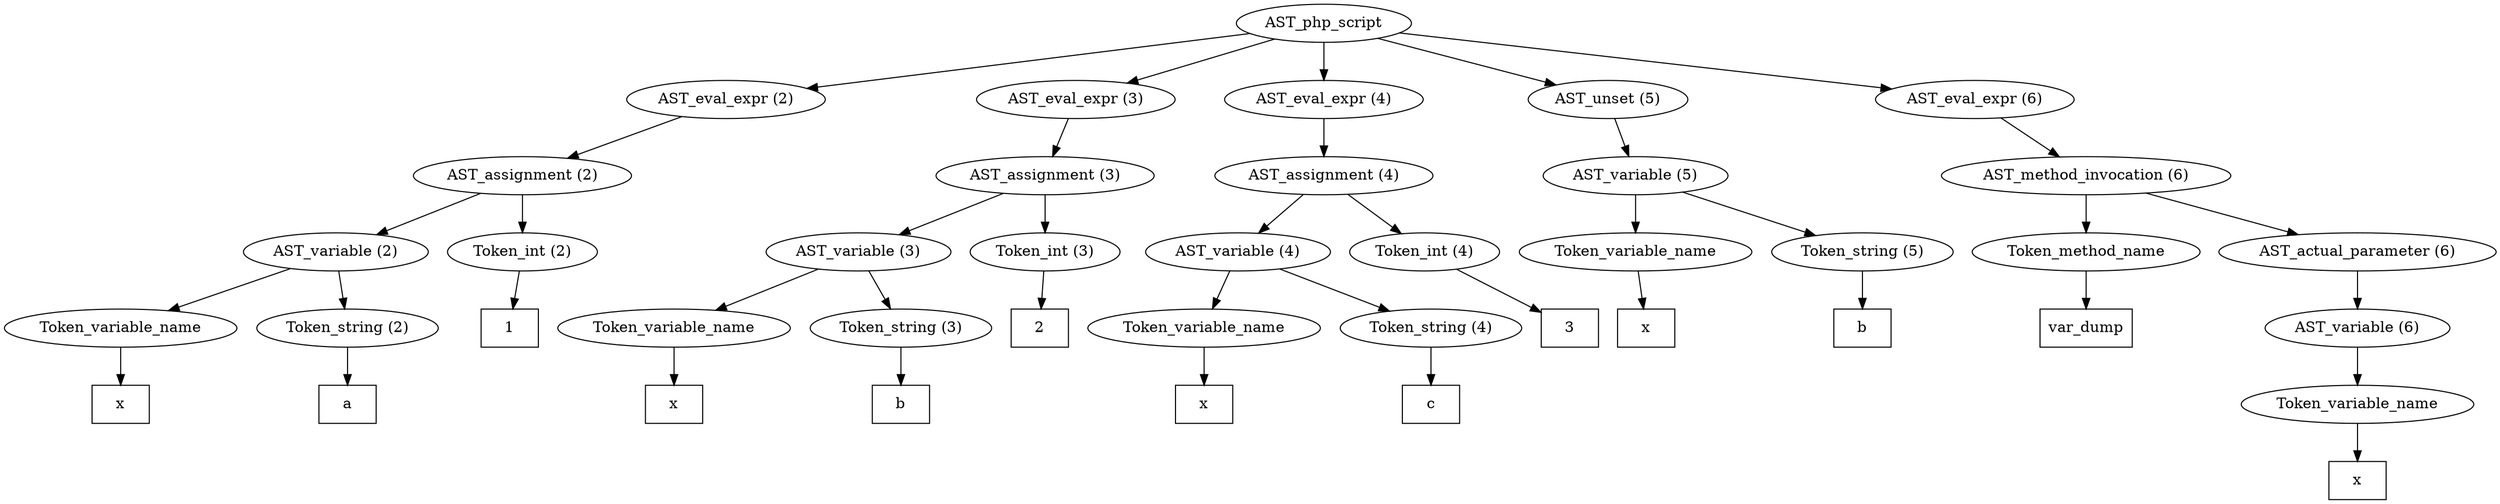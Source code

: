 /*
 * AST in dot format generated by phc -- the PHP compiler
 */

digraph AST {
node_0 [label="AST_php_script"];
node_1 [label="AST_eval_expr (2)"];
node_2 [label="AST_assignment (2)"];
node_3 [label="AST_variable (2)"];
node_4 [label="Token_variable_name"];
node_5 [label="x", shape=box]
node_4 -> node_5;
node_6 [label="Token_string (2)"];
node_7 [label="a", shape=box]
node_6 -> node_7;
node_3 -> node_6;
node_3 -> node_4;
node_8 [label="Token_int (2)"];
node_9 [label="1", shape=box]
node_8 -> node_9;
node_2 -> node_8;
node_2 -> node_3;
node_1 -> node_2;
node_10 [label="AST_eval_expr (3)"];
node_11 [label="AST_assignment (3)"];
node_12 [label="AST_variable (3)"];
node_13 [label="Token_variable_name"];
node_14 [label="x", shape=box]
node_13 -> node_14;
node_15 [label="Token_string (3)"];
node_16 [label="b", shape=box]
node_15 -> node_16;
node_12 -> node_15;
node_12 -> node_13;
node_17 [label="Token_int (3)"];
node_18 [label="2", shape=box]
node_17 -> node_18;
node_11 -> node_17;
node_11 -> node_12;
node_10 -> node_11;
node_19 [label="AST_eval_expr (4)"];
node_20 [label="AST_assignment (4)"];
node_21 [label="AST_variable (4)"];
node_22 [label="Token_variable_name"];
node_23 [label="x", shape=box]
node_22 -> node_23;
node_24 [label="Token_string (4)"];
node_25 [label="c", shape=box]
node_24 -> node_25;
node_21 -> node_24;
node_21 -> node_22;
node_26 [label="Token_int (4)"];
node_27 [label="3", shape=box]
node_26 -> node_27;
node_20 -> node_26;
node_20 -> node_21;
node_19 -> node_20;
node_28 [label="AST_unset (5)"];
node_29 [label="AST_variable (5)"];
node_30 [label="Token_variable_name"];
node_31 [label="x", shape=box]
node_30 -> node_31;
node_32 [label="Token_string (5)"];
node_33 [label="b", shape=box]
node_32 -> node_33;
node_29 -> node_32;
node_29 -> node_30;
node_28 -> node_29;
node_34 [label="AST_eval_expr (6)"];
node_35 [label="AST_method_invocation (6)"];
node_36 [label="Token_method_name"];
node_37 [label="var_dump", shape=box]
node_36 -> node_37;
node_38 [label="AST_actual_parameter (6)"];
node_39 [label="AST_variable (6)"];
node_40 [label="Token_variable_name"];
node_41 [label="x", shape=box]
node_40 -> node_41;
node_39 -> node_40;
node_38 -> node_39;
node_35 -> node_38;
node_35 -> node_36;
node_34 -> node_35;
node_0 -> node_34;
node_0 -> node_28;
node_0 -> node_19;
node_0 -> node_10;
node_0 -> node_1;
}
